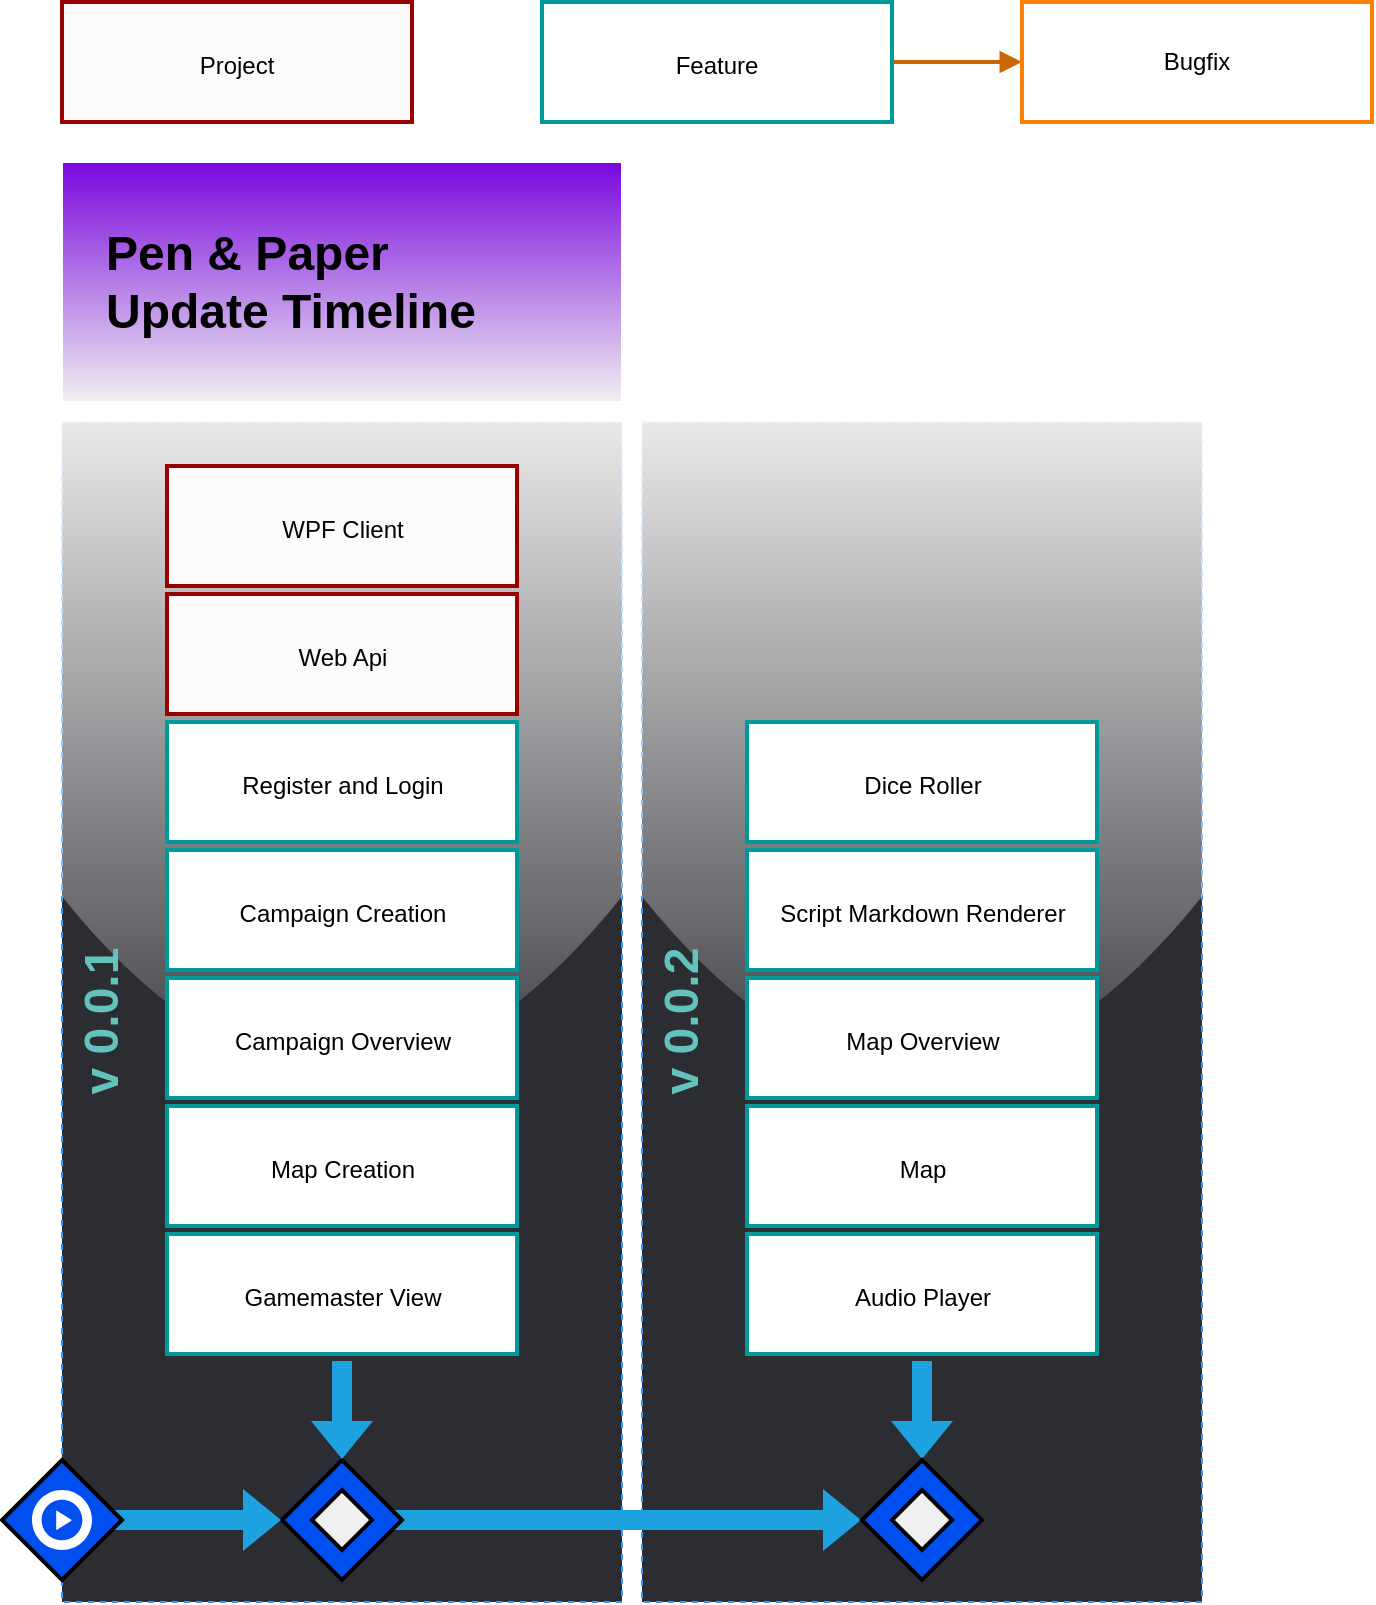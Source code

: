 <mxfile>
    <diagram id="KeleEig6ndivwDnmTOK7" name="Page-1">
        <mxGraphModel dx="2026" dy="1139" grid="1" gridSize="10" guides="1" tooltips="1" connect="1" arrows="1" fold="1" page="1" pageScale="1" pageWidth="850" pageHeight="1100" math="0" shadow="0">
            <root>
                <mxCell id="0"/>
                <mxCell id="1" parent="0"/>
                <mxCell id="2" value="&lt;blockquote style=&quot;margin: 0 0 0 40px; border: none; padding: 0px;&quot;&gt;&lt;div style=&quot;font-size: 25px;&quot;&gt;&lt;br&gt;&lt;/div&gt;&lt;/blockquote&gt;" style="rounded=0;whiteSpace=wrap;html=1;align=left;fillColor=#7907DE;strokeColor=#FFFFFF;labelBackgroundColor=none;verticalAlign=middle;gradientColor=#F0F0F0;gradientDirection=south;glass=0;shadow=0;" parent="1" vertex="1">
                    <mxGeometry x="40" y="120" width="280" height="120" as="geometry"/>
                </mxCell>
                <mxCell id="3" value="" style="rounded=0;whiteSpace=wrap;html=1;fontSize=25;fillColor=#2C2C33;dashed=1;strokeColor=#3399FF;glass=1;" parent="1" vertex="1">
                    <mxGeometry x="40" y="250" width="280" height="590" as="geometry"/>
                </mxCell>
                <mxCell id="4" value="v 0.0.1" style="text;strokeColor=none;fillColor=none;html=1;fontSize=24;fontStyle=1;verticalAlign=middle;align=center;dashed=1;labelBackgroundColor=none;rotation=-90;fontColor=#64C2BC;" parent="1" vertex="1">
                    <mxGeometry x="10" y="530" width="100" height="40" as="geometry"/>
                </mxCell>
                <mxCell id="8" value="" style="rounded=0;whiteSpace=wrap;html=1;fontSize=25;fillColor=#2C2C33;dashed=1;strokeColor=#3399FF;glass=1;shadow=0;" parent="1" vertex="1">
                    <mxGeometry x="330" y="250" width="280" height="590" as="geometry"/>
                </mxCell>
                <mxCell id="13" value="" style="shape=flexArrow;endArrow=classic;html=1;fontSize=16;fontColor=#F0F0F0;entryX=0;entryY=0.5;entryDx=0;entryDy=0;labelBackgroundColor=#000000;fillColor=#1DA2DF;strokeColor=none;" parent="1" edge="1">
                    <mxGeometry width="50" height="50" relative="1" as="geometry">
                        <mxPoint x="180" y="799" as="sourcePoint"/>
                        <mxPoint x="440" y="799" as="targetPoint"/>
                    </mxGeometry>
                </mxCell>
                <mxCell id="5" value="&lt;p style=&quot;line-height: 100%;&quot;&gt;&lt;br&gt;&lt;/p&gt;" style="rhombus;whiteSpace=wrap;html=1;labelBackgroundColor=none;strokeColor=default;fontSize=25;fillColor=#014FEF;strokeWidth=2;" parent="1" vertex="1">
                    <mxGeometry x="150" y="769" width="60" height="60" as="geometry"/>
                </mxCell>
                <mxCell id="15" value="" style="shape=flexArrow;endArrow=classic;html=1;labelBackgroundColor=#000000;fontSize=16;fontColor=#64C2BC;fillColor=#1DA2DF;strokeColor=none;entryX=0.5;entryY=0;entryDx=0;entryDy=0;" parent="1" target="5" edge="1">
                    <mxGeometry width="50" height="50" relative="1" as="geometry">
                        <mxPoint x="180" y="719" as="sourcePoint"/>
                        <mxPoint x="180.66" y="768" as="targetPoint"/>
                    </mxGeometry>
                </mxCell>
                <mxCell id="19" value="&lt;font style=&quot;font-size: 12px;&quot;&gt;Web Api&lt;/font&gt;" style="rounded=0;whiteSpace=wrap;html=1;labelBackgroundColor=none;fontSize=16;strokeColor=#990202;fillColor=#FCFBFA;strokeWidth=2;fontColor=#030303;" parent="1" vertex="1">
                    <mxGeometry x="92.5" y="336" width="175" height="60" as="geometry"/>
                </mxCell>
                <mxCell id="32" style="edgeStyle=elbowEdgeStyle;html=1;exitX=1;exitY=0.5;exitDx=0;exitDy=0;entryX=0;entryY=0.5;entryDx=0;entryDy=0;labelBackgroundColor=#000000;fontSize=16;fontColor=#64C2BC;fillColor=#1DA2DF;strokeColor=#CC6600;strokeWidth=2;rounded=1;endArrow=block;endFill=1;" parent="1" source="35" target="37" edge="1">
                    <mxGeometry relative="1" as="geometry">
                        <Array as="points"/>
                    </mxGeometry>
                </mxCell>
                <mxCell id="20" value="&lt;font style=&quot;font-size: 12px;&quot;&gt;WPF Client&lt;/font&gt;" style="rounded=0;whiteSpace=wrap;html=1;labelBackgroundColor=none;fontSize=16;strokeColor=#990202;fillColor=#FCFBFA;strokeWidth=2;fontColor=#030303;" parent="1" vertex="1">
                    <mxGeometry x="92.5" y="272" width="175" height="60" as="geometry"/>
                </mxCell>
                <mxCell id="26" value="" style="shape=flexArrow;endArrow=classic;html=1;fontSize=16;fontColor=#F0F0F0;labelBackgroundColor=#000000;fillColor=#1DA2DF;strokeColor=none;startArrow=none;" parent="1" edge="1">
                    <mxGeometry width="50" height="50" relative="1" as="geometry">
                        <mxPoint x="30" y="799" as="sourcePoint"/>
                        <mxPoint x="150" y="799" as="targetPoint"/>
                    </mxGeometry>
                </mxCell>
                <mxCell id="25" value="&lt;p style=&quot;line-height: 100%;&quot;&gt;&lt;br&gt;&lt;/p&gt;" style="rhombus;whiteSpace=wrap;html=1;labelBackgroundColor=none;strokeColor=default;fontSize=25;fillColor=#014FEF;strokeWidth=2;" parent="1" vertex="1">
                    <mxGeometry x="10" y="769" width="60" height="60" as="geometry"/>
                </mxCell>
                <mxCell id="28" value="" style="shape=flexArrow;endArrow=classic;html=1;labelBackgroundColor=#000000;fontSize=16;fontColor=#64C2BC;fillColor=#1DA2DF;strokeColor=none;entryX=0.5;entryY=0;entryDx=0;entryDy=0;" parent="1" edge="1">
                    <mxGeometry width="50" height="50" relative="1" as="geometry">
                        <mxPoint x="470" y="719" as="sourcePoint"/>
                        <mxPoint x="470" y="769" as="targetPoint"/>
                    </mxGeometry>
                </mxCell>
                <mxCell id="34" value="&lt;font color=&quot;#000000&quot;&gt;Pen &amp;amp; Paper&lt;br&gt;Update Timeline&lt;/font&gt;" style="text;strokeColor=none;fillColor=none;html=1;fontSize=24;fontStyle=1;verticalAlign=middle;align=left;rounded=0;shadow=0;glass=0;labelBackgroundColor=none;sketch=0;fontColor=#64C2BC;" parent="1" vertex="1">
                    <mxGeometry x="60" y="160" width="100" height="40" as="geometry"/>
                </mxCell>
                <mxCell id="35" value="&lt;font style=&quot;font-size: 12px;&quot;&gt;Feature&lt;/font&gt;" style="rounded=0;whiteSpace=wrap;html=1;labelBackgroundColor=none;fontSize=16;strokeColor=#009999;strokeWidth=2;" parent="1" vertex="1">
                    <mxGeometry x="280" y="40" width="175" height="60" as="geometry"/>
                </mxCell>
                <mxCell id="36" value="&lt;font style=&quot;font-size: 12px;&quot;&gt;Project&lt;/font&gt;" style="rounded=0;whiteSpace=wrap;html=1;labelBackgroundColor=none;fontSize=16;strokeColor=#990202;fillColor=#FCFBFA;strokeWidth=2;fontColor=#030303;" parent="1" vertex="1">
                    <mxGeometry x="40" y="40" width="175" height="60" as="geometry"/>
                </mxCell>
                <mxCell id="37" value="Bugfix" style="rounded=0;whiteSpace=wrap;html=1;labelBackgroundColor=none;fontSize=12;strokeColor=#FF8000;strokeWidth=2;" parent="1" vertex="1">
                    <mxGeometry x="520" y="40" width="175" height="60" as="geometry"/>
                </mxCell>
                <mxCell id="38" value="&lt;font style=&quot;font-size: 12px;&quot;&gt;Register and Login&lt;/font&gt;" style="rounded=0;whiteSpace=wrap;html=1;labelBackgroundColor=none;fontSize=16;strokeColor=#009999;strokeWidth=2;" parent="1" vertex="1">
                    <mxGeometry x="92.5" y="400" width="175" height="60" as="geometry"/>
                </mxCell>
                <mxCell id="39" value="&lt;font style=&quot;font-size: 12px;&quot;&gt;Campaign Creation&lt;/font&gt;" style="rounded=0;whiteSpace=wrap;html=1;labelBackgroundColor=none;fontSize=16;strokeColor=#009999;strokeWidth=2;" parent="1" vertex="1">
                    <mxGeometry x="92.5" y="464" width="175" height="60" as="geometry"/>
                </mxCell>
                <mxCell id="40" value="&lt;font style=&quot;font-size: 12px;&quot;&gt;Campaign Overview&lt;/font&gt;" style="rounded=0;whiteSpace=wrap;html=1;labelBackgroundColor=none;fontSize=16;strokeColor=#009999;strokeWidth=2;" parent="1" vertex="1">
                    <mxGeometry x="92.5" y="528" width="175" height="60" as="geometry"/>
                </mxCell>
                <mxCell id="41" value="&lt;font style=&quot;font-size: 12px;&quot;&gt;Map Creation&lt;/font&gt;" style="rounded=0;whiteSpace=wrap;html=1;labelBackgroundColor=none;fontSize=16;strokeColor=#009999;strokeWidth=2;" parent="1" vertex="1">
                    <mxGeometry x="92.5" y="592" width="175" height="60" as="geometry"/>
                </mxCell>
                <mxCell id="42" value="&lt;font style=&quot;font-size: 12px;&quot;&gt;Gamemaster View&lt;/font&gt;" style="rounded=0;whiteSpace=wrap;html=1;labelBackgroundColor=none;fontSize=16;strokeColor=#009999;strokeWidth=2;" parent="1" vertex="1">
                    <mxGeometry x="92.5" y="656" width="175" height="60" as="geometry"/>
                </mxCell>
                <mxCell id="47" value="&lt;font style=&quot;font-size: 12px;&quot;&gt;Dice Roller&lt;/font&gt;" style="rounded=0;whiteSpace=wrap;html=1;labelBackgroundColor=none;fontSize=16;strokeColor=#009999;strokeWidth=2;" parent="1" vertex="1">
                    <mxGeometry x="382.5" y="400" width="175" height="60" as="geometry"/>
                </mxCell>
                <mxCell id="48" value="&lt;font style=&quot;font-size: 12px;&quot;&gt;Script Markdown Renderer&lt;/font&gt;" style="rounded=0;whiteSpace=wrap;html=1;labelBackgroundColor=none;fontSize=16;strokeColor=#009999;strokeWidth=2;" parent="1" vertex="1">
                    <mxGeometry x="382.5" y="464" width="175" height="60" as="geometry"/>
                </mxCell>
                <mxCell id="49" value="&lt;font style=&quot;font-size: 12px;&quot;&gt;Map Overview&lt;/font&gt;" style="rounded=0;whiteSpace=wrap;html=1;labelBackgroundColor=none;fontSize=16;strokeColor=#009999;strokeWidth=2;" parent="1" vertex="1">
                    <mxGeometry x="382.5" y="528" width="175" height="60" as="geometry"/>
                </mxCell>
                <mxCell id="50" value="&lt;font style=&quot;font-size: 12px;&quot;&gt;Map&lt;/font&gt;" style="rounded=0;whiteSpace=wrap;html=1;labelBackgroundColor=none;fontSize=16;strokeColor=#009999;strokeWidth=2;" parent="1" vertex="1">
                    <mxGeometry x="382.5" y="592" width="175" height="60" as="geometry"/>
                </mxCell>
                <mxCell id="51" value="&lt;span style=&quot;font-size: 12px;&quot;&gt;Audio Player&lt;/span&gt;" style="rounded=0;whiteSpace=wrap;html=1;labelBackgroundColor=none;fontSize=16;strokeColor=#009999;strokeWidth=2;" parent="1" vertex="1">
                    <mxGeometry x="382.5" y="656" width="175" height="60" as="geometry"/>
                </mxCell>
                <mxCell id="52" value="v 0.0.2" style="text;strokeColor=none;fillColor=none;html=1;fontSize=24;fontStyle=1;verticalAlign=middle;align=center;dashed=1;labelBackgroundColor=none;rotation=-90;fontColor=#64C2BC;" parent="1" vertex="1">
                    <mxGeometry x="300" y="530" width="100" height="40" as="geometry"/>
                </mxCell>
                <mxCell id="53" value="" style="sketch=0;html=1;aspect=fixed;strokeColor=none;shadow=0;align=center;verticalAlign=top;fillColor=#fff;shape=mxgraph.gcp2.play_start;strokeWidth=2;fontSize=12;fontColor=#030303;" parent="1" vertex="1">
                    <mxGeometry x="25" y="784" width="30" height="30" as="geometry"/>
                </mxCell>
                <mxCell id="54" value="" style="rhombus;whiteSpace=wrap;html=1;strokeColor=default;strokeWidth=2;fillColor=#F0F0F0;" vertex="1" parent="1">
                    <mxGeometry x="165" y="784" width="30" height="30" as="geometry"/>
                </mxCell>
                <mxCell id="56" value="&lt;p style=&quot;line-height: 100%;&quot;&gt;&lt;br&gt;&lt;/p&gt;" style="rhombus;whiteSpace=wrap;html=1;labelBackgroundColor=none;strokeColor=default;fontSize=25;fillColor=#014FEF;strokeWidth=2;" vertex="1" parent="1">
                    <mxGeometry x="440" y="769" width="60" height="60" as="geometry"/>
                </mxCell>
                <mxCell id="57" value="" style="rhombus;whiteSpace=wrap;html=1;strokeColor=default;strokeWidth=2;fillColor=#F0F0F0;" vertex="1" parent="1">
                    <mxGeometry x="455" y="784" width="30" height="30" as="geometry"/>
                </mxCell>
            </root>
        </mxGraphModel>
    </diagram>
</mxfile>